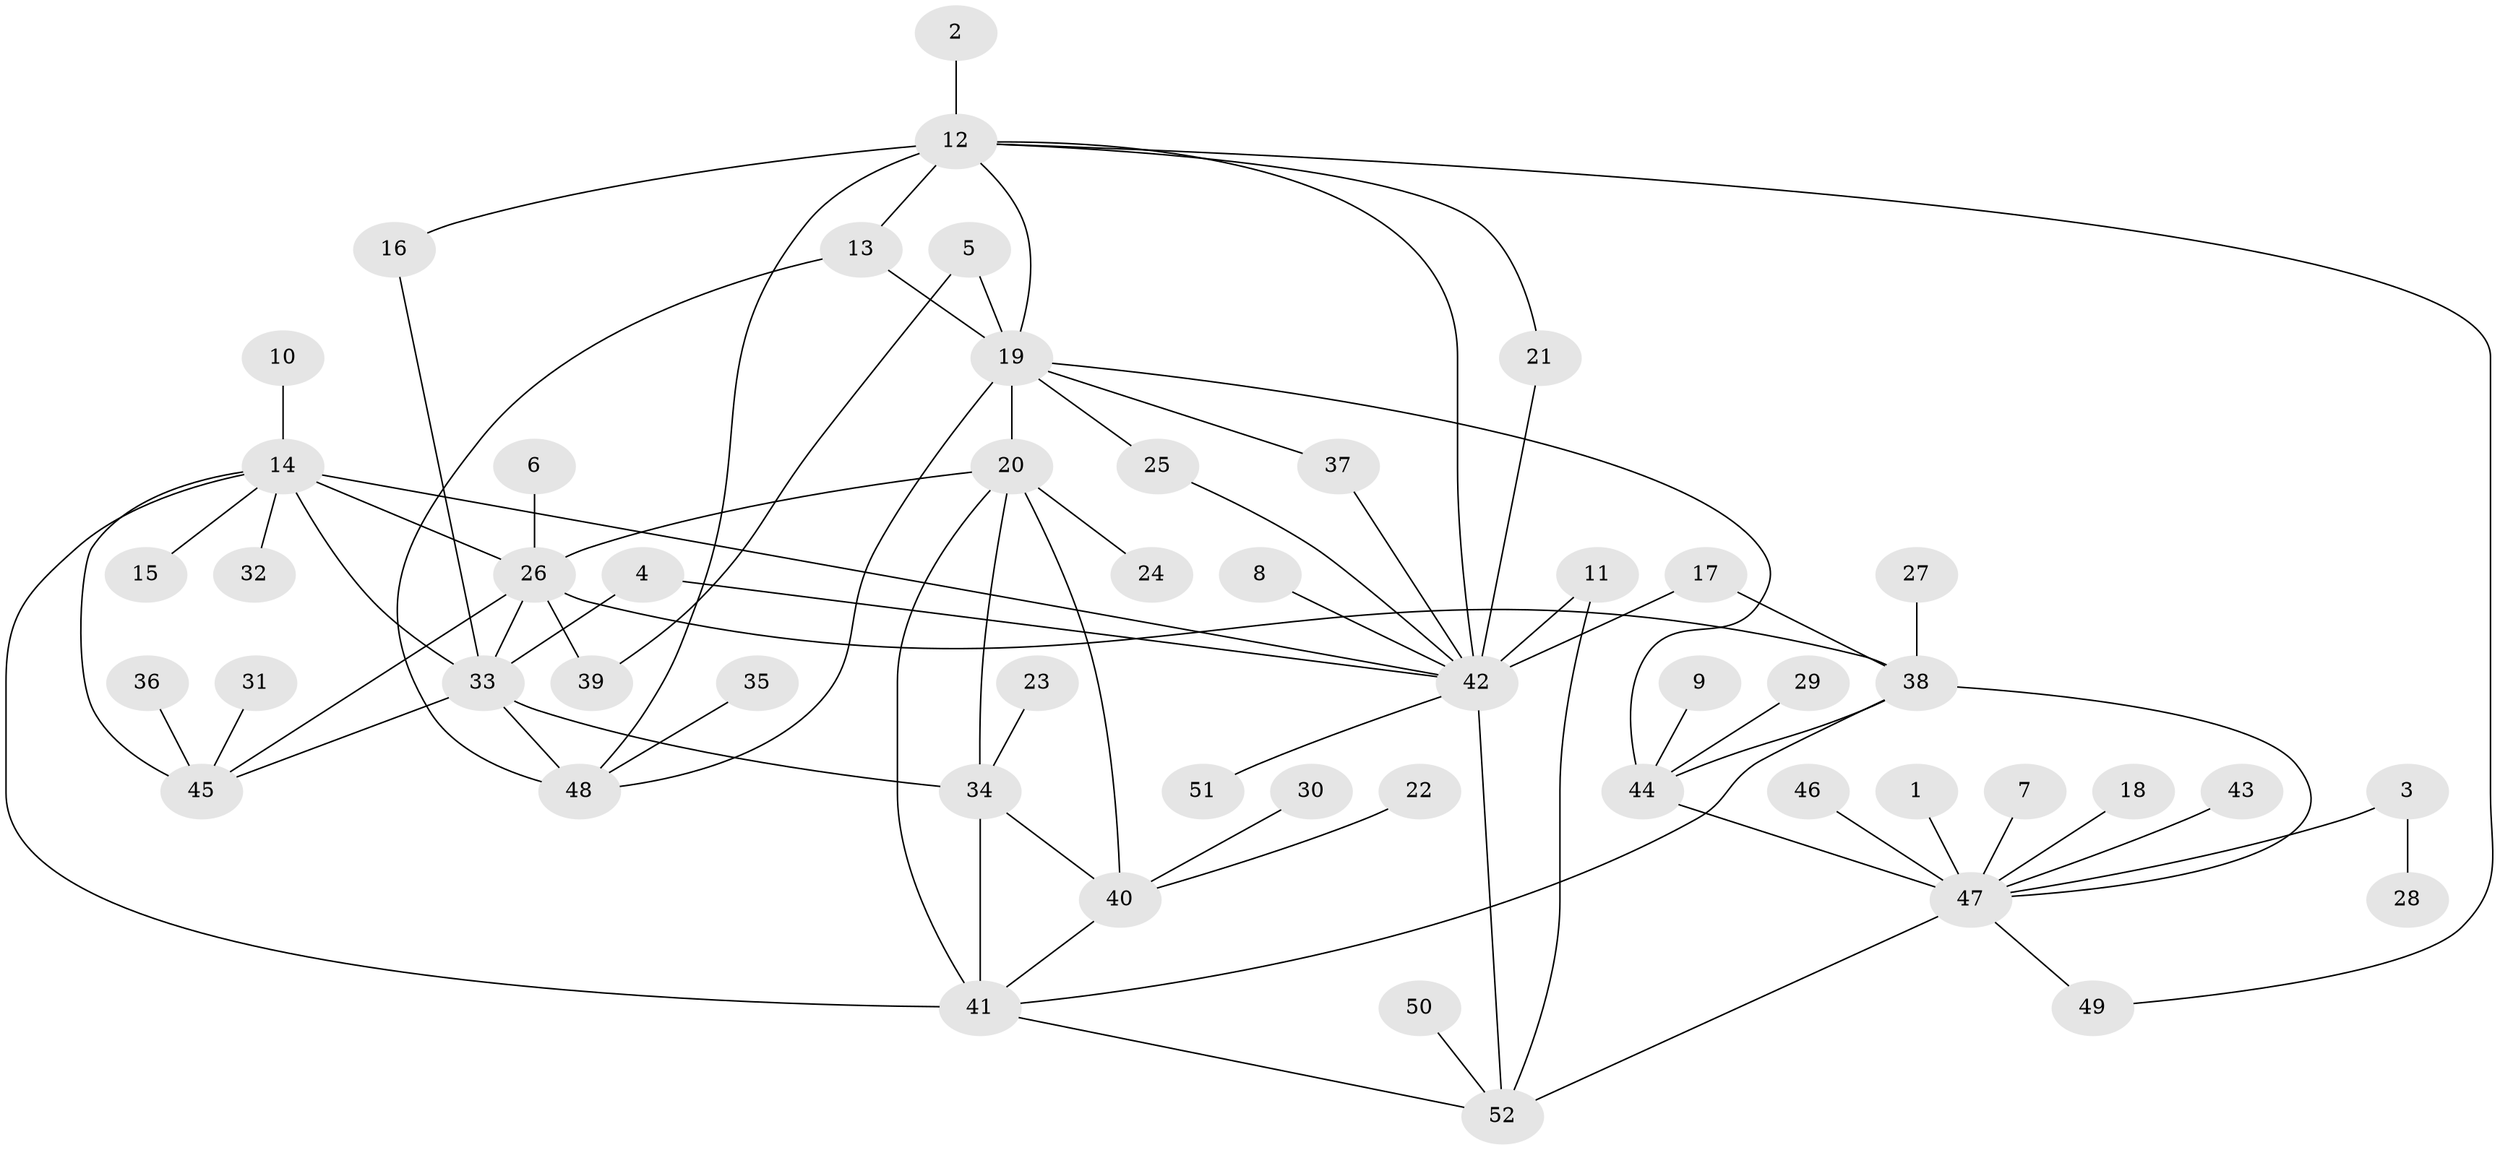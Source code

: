 // original degree distribution, {14: 0.009708737864077669, 8: 0.04854368932038835, 11: 0.038834951456310676, 6: 0.02912621359223301, 4: 0.038834951456310676, 9: 0.02912621359223301, 5: 0.02912621359223301, 10: 0.009708737864077669, 7: 0.019417475728155338, 2: 0.18446601941747573, 1: 0.5436893203883495, 3: 0.019417475728155338}
// Generated by graph-tools (version 1.1) at 2025/02/03/09/25 03:02:48]
// undirected, 52 vertices, 78 edges
graph export_dot {
graph [start="1"]
  node [color=gray90,style=filled];
  1;
  2;
  3;
  4;
  5;
  6;
  7;
  8;
  9;
  10;
  11;
  12;
  13;
  14;
  15;
  16;
  17;
  18;
  19;
  20;
  21;
  22;
  23;
  24;
  25;
  26;
  27;
  28;
  29;
  30;
  31;
  32;
  33;
  34;
  35;
  36;
  37;
  38;
  39;
  40;
  41;
  42;
  43;
  44;
  45;
  46;
  47;
  48;
  49;
  50;
  51;
  52;
  1 -- 47 [weight=1.0];
  2 -- 12 [weight=1.0];
  3 -- 28 [weight=1.0];
  3 -- 47 [weight=1.0];
  4 -- 33 [weight=1.0];
  4 -- 42 [weight=1.0];
  5 -- 19 [weight=1.0];
  5 -- 39 [weight=1.0];
  6 -- 26 [weight=1.0];
  7 -- 47 [weight=1.0];
  8 -- 42 [weight=1.0];
  9 -- 44 [weight=1.0];
  10 -- 14 [weight=1.0];
  11 -- 42 [weight=4.0];
  11 -- 52 [weight=2.0];
  12 -- 13 [weight=2.0];
  12 -- 16 [weight=1.0];
  12 -- 19 [weight=1.0];
  12 -- 21 [weight=1.0];
  12 -- 42 [weight=1.0];
  12 -- 48 [weight=1.0];
  12 -- 49 [weight=1.0];
  13 -- 19 [weight=2.0];
  13 -- 48 [weight=2.0];
  14 -- 15 [weight=1.0];
  14 -- 26 [weight=2.0];
  14 -- 32 [weight=1.0];
  14 -- 33 [weight=2.0];
  14 -- 41 [weight=1.0];
  14 -- 42 [weight=1.0];
  14 -- 45 [weight=2.0];
  16 -- 33 [weight=1.0];
  17 -- 38 [weight=1.0];
  17 -- 42 [weight=1.0];
  18 -- 47 [weight=1.0];
  19 -- 20 [weight=1.0];
  19 -- 25 [weight=1.0];
  19 -- 37 [weight=1.0];
  19 -- 44 [weight=1.0];
  19 -- 48 [weight=1.0];
  20 -- 24 [weight=1.0];
  20 -- 26 [weight=1.0];
  20 -- 34 [weight=2.0];
  20 -- 40 [weight=2.0];
  20 -- 41 [weight=2.0];
  21 -- 42 [weight=1.0];
  22 -- 40 [weight=1.0];
  23 -- 34 [weight=1.0];
  25 -- 42 [weight=1.0];
  26 -- 33 [weight=1.0];
  26 -- 38 [weight=2.0];
  26 -- 39 [weight=1.0];
  26 -- 45 [weight=1.0];
  27 -- 38 [weight=1.0];
  29 -- 44 [weight=1.0];
  30 -- 40 [weight=1.0];
  31 -- 45 [weight=1.0];
  33 -- 34 [weight=1.0];
  33 -- 45 [weight=1.0];
  33 -- 48 [weight=1.0];
  34 -- 40 [weight=1.0];
  34 -- 41 [weight=1.0];
  35 -- 48 [weight=1.0];
  36 -- 45 [weight=1.0];
  37 -- 42 [weight=1.0];
  38 -- 41 [weight=1.0];
  38 -- 44 [weight=3.0];
  38 -- 47 [weight=1.0];
  40 -- 41 [weight=1.0];
  41 -- 52 [weight=1.0];
  42 -- 51 [weight=1.0];
  42 -- 52 [weight=2.0];
  43 -- 47 [weight=1.0];
  44 -- 47 [weight=3.0];
  46 -- 47 [weight=1.0];
  47 -- 49 [weight=1.0];
  47 -- 52 [weight=1.0];
  50 -- 52 [weight=1.0];
}

